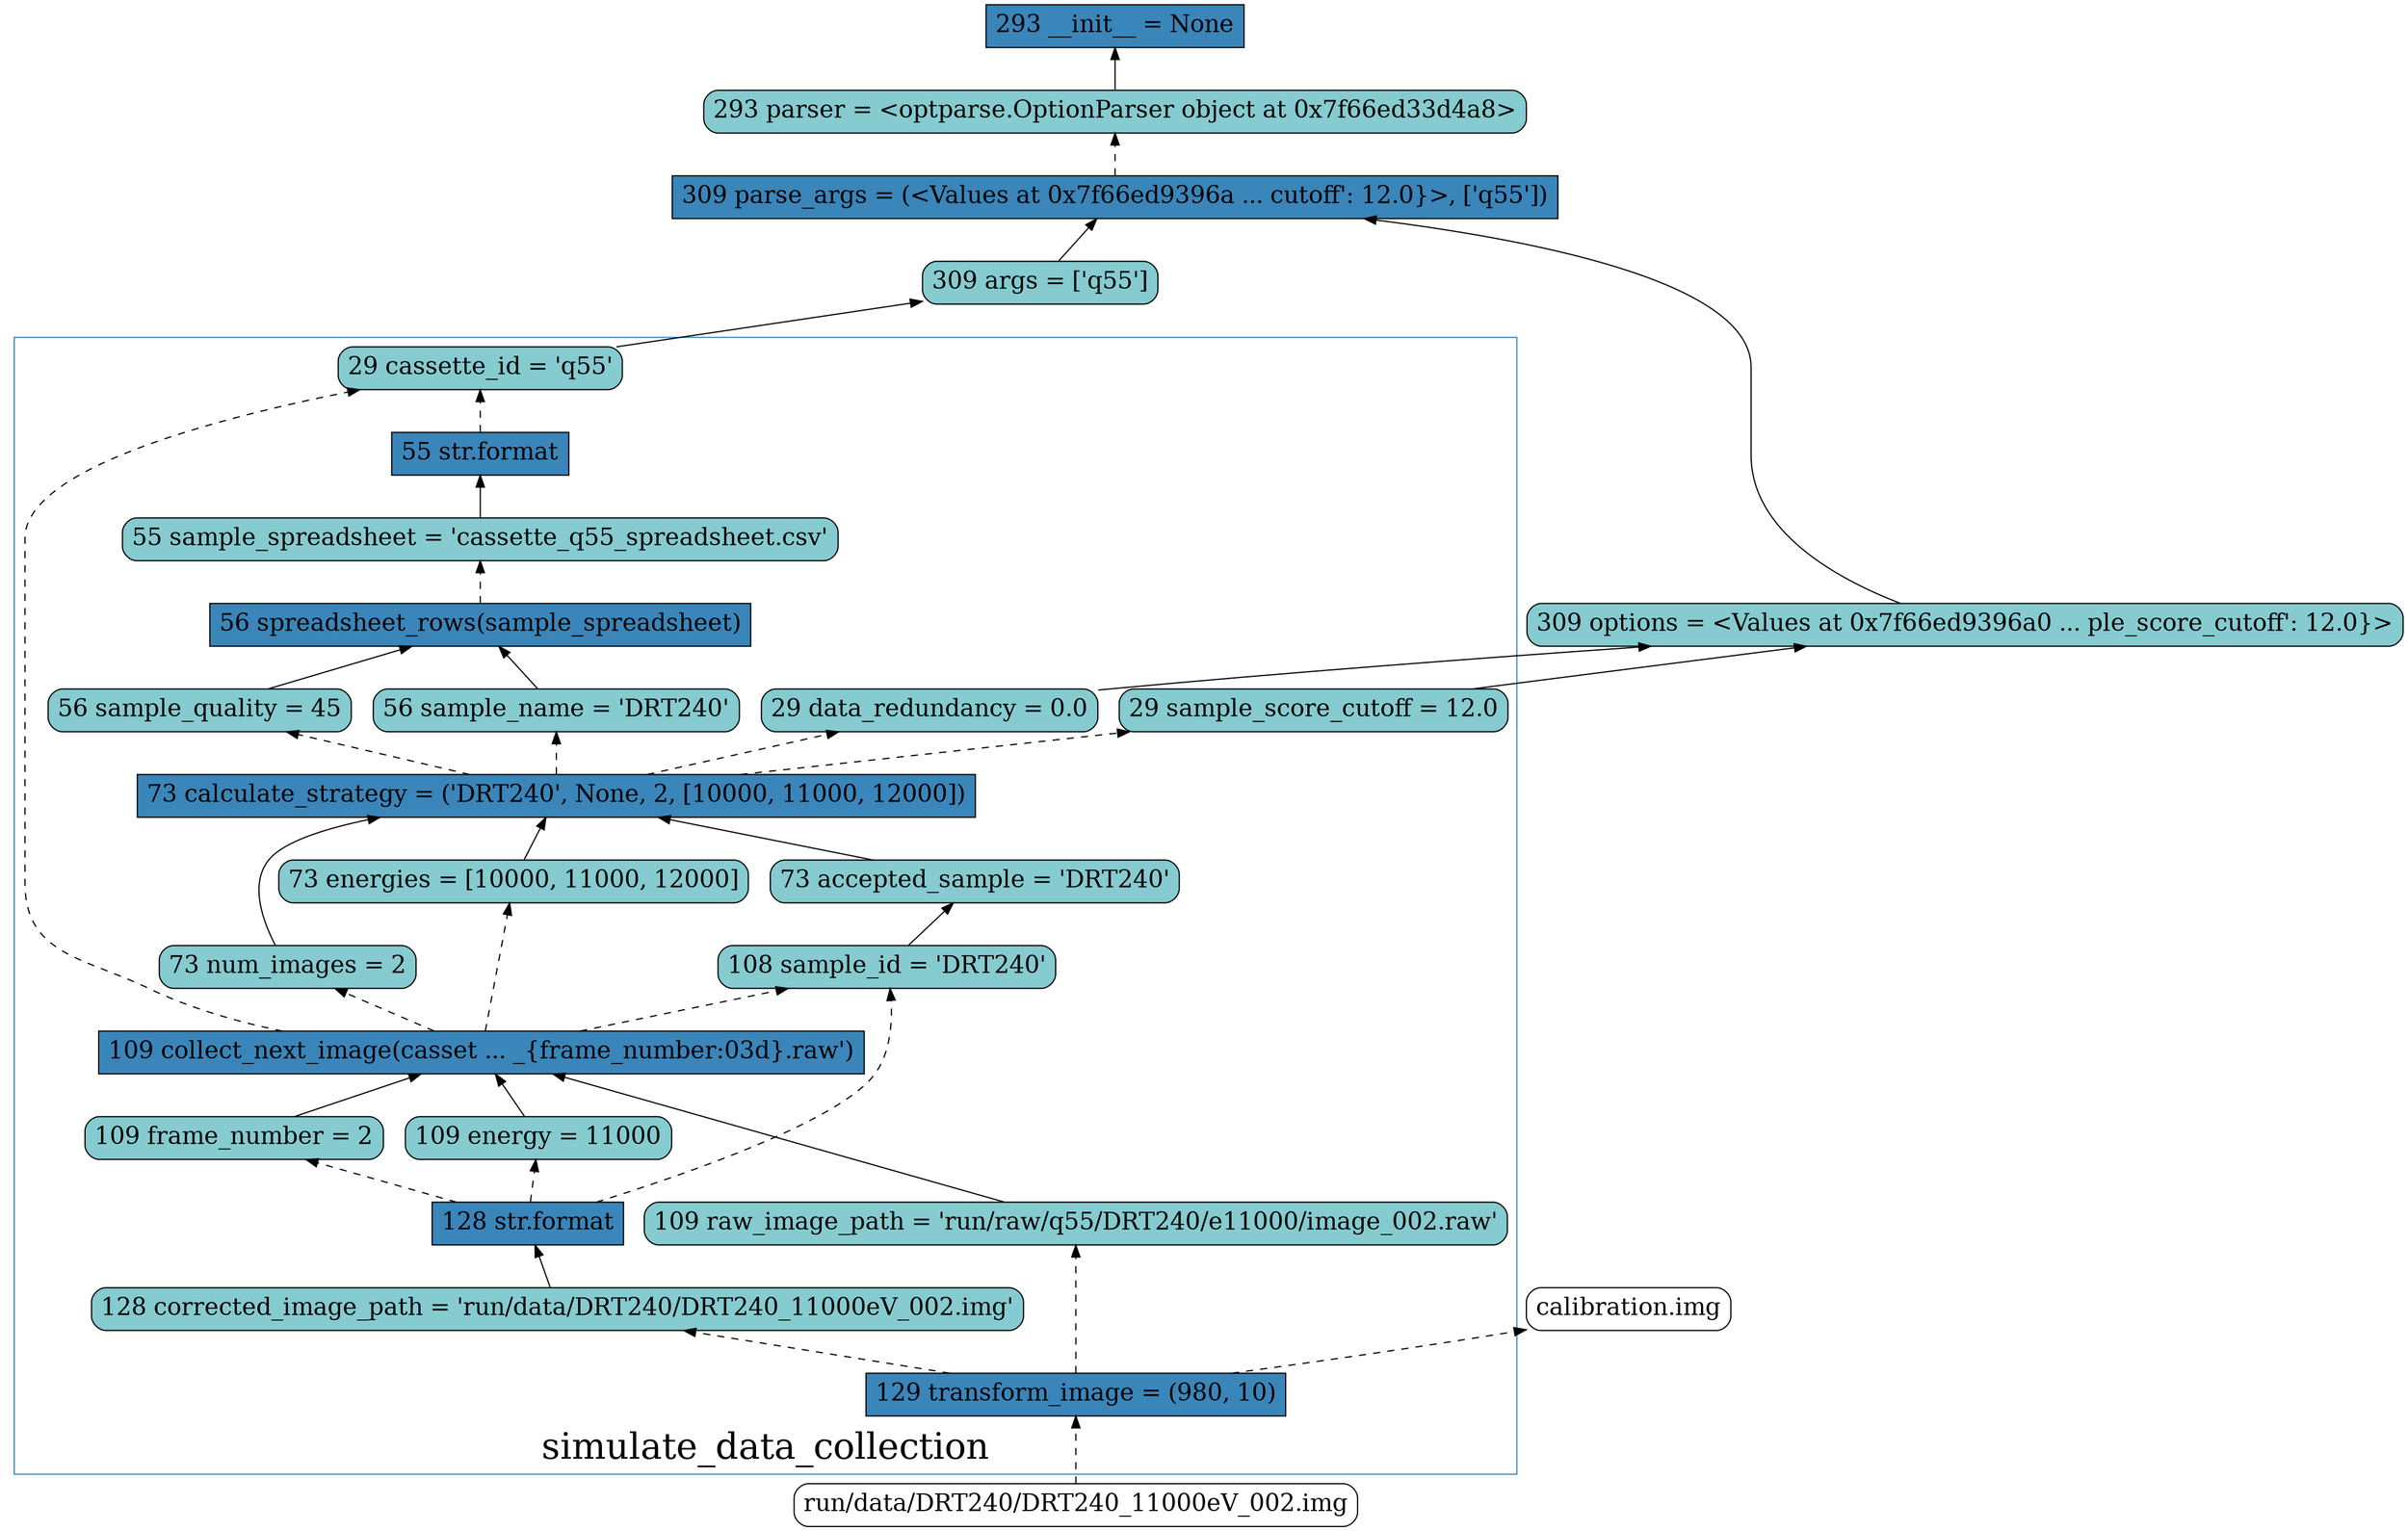 digraph dependency {
    rankdir=BT;
    node[fontsize=20]
    subgraph cluster_3  {
        color="#3A85B9";
        fontsize=30;
        label = "module.__build_class__";
    }
    subgraph cluster_5  {
        color="#3A85B9";
        fontsize=30;
        label = "module.__build_class__";
    }
    v_1_43 [label="293 __init__ = None" fillcolor="#3A85B9" fontcolor="black" shape="box" style="filled"];
    v_1_44 [label="293 parser = <optparse.OptionParser object at 0x7f66ed33d4a8>" fillcolor="#85CBD0" fontcolor="black" shape="box" style="rounded,filled"];
    v_1_57 [label="309 parse_args = (<Values at 0x7f66ed9396a ... cutoff': 12.0}>, ['q55'])" fillcolor="#3A85B9" fontcolor="black" shape="box" style="filled"];
    v_1_58 [label="309 args = ['q55']" fillcolor="#85CBD0" fontcolor="black" shape="box" style="rounded,filled"];
    v_1_59 [label="309 options = <Values at 0x7f66ed9396a0 ... ple_score_cutoff': 12.0}>" fillcolor="#85CBD0" fontcolor="black" shape="box" style="rounded,filled"];
    subgraph cluster_13  {
        color="#3A85B9";
        fontsize=30;
        label = "simulate_data_collection";
        v_13_65 [label="29 cassette_id = 'q55'" fillcolor="#85CBD0" fontcolor="black" shape="box" style="rounded,filled"];
        v_13_66 [label="29 sample_score_cutoff = 12.0" fillcolor="#85CBD0" fontcolor="black" shape="box" style="rounded,filled"];
        v_13_67 [label="29 data_redundancy = 0.0" fillcolor="#85CBD0" fontcolor="black" shape="box" style="rounded,filled"];
        v_13_65 [label="29 cassette_id = 'q55'" fillcolor="#85CBD0" fontcolor="black" shape="box" style="rounded,filled"];
        v_13_66 [label="29 sample_score_cutoff = 12.0" fillcolor="#85CBD0" fontcolor="black" shape="box" style="rounded,filled"];
        v_13_67 [label="29 data_redundancy = 0.0" fillcolor="#85CBD0" fontcolor="black" shape="box" style="rounded,filled"];
        v_13_116 [label="55 str.format" fillcolor="#3A85B9" fontcolor="black" shape="box" style="filled"];
        v_13_117 [label="55 sample_spreadsheet = 'cassette_q55_spreadsheet.csv'" fillcolor="#85CBD0" fontcolor="black" shape="box" style="rounded,filled"];
        v_13_121 [label="56 spreadsheet_rows(sample_spreadsheet)" fillcolor="#3A85B9" fontcolor="black" shape="box" style="filled"];
        v_13_167 [label="56 sample_name = 'DRT240'" fillcolor="#85CBD0" fontcolor="black" shape="box" style="rounded,filled"];
        v_13_168 [label="56 sample_quality = 45" fillcolor="#85CBD0" fontcolor="black" shape="box" style="rounded,filled"];
        v_13_171 [label="73 calculate_strategy = ('DRT240', None, 2, [10000, 11000, 12000])" fillcolor="#3A85B9" fontcolor="black" shape="box" style="filled"];
        v_13_172 [label="73 energies = [10000, 11000, 12000]" fillcolor="#85CBD0" fontcolor="black" shape="box" style="rounded,filled"];
        v_13_174 [label="73 accepted_sample = 'DRT240'" fillcolor="#85CBD0" fontcolor="black" shape="box" style="rounded,filled"];
        v_13_175 [label="73 num_images = 2" fillcolor="#85CBD0" fontcolor="black" shape="box" style="rounded,filled"];
        v_13_182 [label="108 sample_id = 'DRT240'" fillcolor="#85CBD0" fontcolor="black" shape="box" style="rounded,filled"];
        v_13_187 [label="109 collect_next_image(casset ... _{frame_number:03d}.raw')" fillcolor="#3A85B9" fontcolor="black" shape="box" style="filled"];
        v_13_330 [label="109 energy = 11000" fillcolor="#85CBD0" fontcolor="black" shape="box" style="rounded,filled"];
        v_13_331 [label="109 frame_number = 2" fillcolor="#85CBD0" fontcolor="black" shape="box" style="rounded,filled"];
        v_13_333 [label="109 raw_image_path = 'run/raw/q55/DRT240/e11000/image_002.raw'" fillcolor="#85CBD0" fontcolor="black" shape="box" style="rounded,filled"];
        v_13_336 [label="128 str.format" fillcolor="#3A85B9" fontcolor="black" shape="box" style="filled"];
        v_13_337 [label="128 corrected_image_path = 'run/data/DRT240/DRT240_11000eV_002.img'" fillcolor="#85CBD0" fontcolor="black" shape="box" style="rounded,filled"];
        v_13_340 [label="129 transform_image = (980, 10)" fillcolor="#3A85B9" fontcolor="black" shape="box" style="filled"];
    }
    a_8 [label="calibration.img" fillcolor="white" fontcolor="black" shape="box" style="rounded,filled"];
    a_24 [label="run/data/DRT240/DRT240_11000eV_002.img" fillcolor="white" fontcolor="black" shape="box" style="rounded,filled"];
    v_13_340 -> v_13_333 [style="dashed"];
    v_1_59 -> v_1_57 [style=""];
    v_1_44 -> v_1_43 [style=""];
    a_24 -> v_13_340 [style="dashed"];
    v_13_187 -> v_13_172 [style="dashed"];
    v_13_171 -> v_13_167 [style="dashed"];
    v_13_171 -> v_13_66 [style="dashed"];
    v_13_333 -> v_13_187 [style=""];
    v_13_336 -> v_13_330 [style="dashed"];
    v_13_66 -> v_1_59 [style=""];
    v_13_65 -> v_1_58 [style=""];
    v_13_168 -> v_13_121 [style=""];
    v_13_182 -> v_13_174 [style=""];
    v_13_174 -> v_13_171 [style=""];
    v_13_167 -> v_13_121 [style=""];
    v_13_117 -> v_13_116 [style=""];
    v_13_175 -> v_13_171 [style=""];
    v_13_336 -> v_13_182 [style="dashed"];
    v_13_337 -> v_13_336 [style=""];
    v_13_340 -> a_8 [style="dashed"];
    v_13_340 -> v_13_337 [style="dashed"];
    v_13_121 -> v_13_117 [style="dashed"];
    v_13_187 -> v_13_182 [style="dashed"];
    v_13_171 -> v_13_168 [style="dashed"];
    v_13_171 -> v_13_67 [style="dashed"];
    v_13_331 -> v_13_187 [style=""];
    v_1_58 -> v_1_57 [style=""];
    v_13_187 -> v_13_65 [style="dashed"];
    v_13_330 -> v_13_187 [style=""];
    v_1_57 -> v_1_44 [style="dashed"];
    v_13_67 -> v_1_59 [style=""];
    v_13_116 -> v_13_65 [style="dashed"];
    v_13_187 -> v_13_175 [style="dashed"];
    v_13_336 -> v_13_331 [style="dashed"];
    v_13_172 -> v_13_171 [style=""];
}